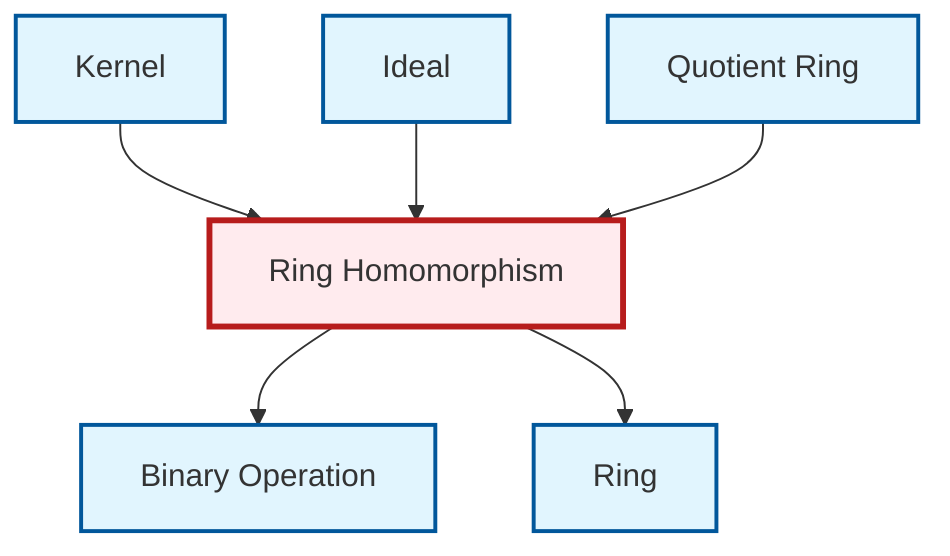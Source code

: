 graph TD
    classDef definition fill:#e1f5fe,stroke:#01579b,stroke-width:2px
    classDef theorem fill:#f3e5f5,stroke:#4a148c,stroke-width:2px
    classDef axiom fill:#fff3e0,stroke:#e65100,stroke-width:2px
    classDef example fill:#e8f5e9,stroke:#1b5e20,stroke-width:2px
    classDef current fill:#ffebee,stroke:#b71c1c,stroke-width:3px
    def-kernel["Kernel"]:::definition
    def-binary-operation["Binary Operation"]:::definition
    def-ideal["Ideal"]:::definition
    def-quotient-ring["Quotient Ring"]:::definition
    def-ring-homomorphism["Ring Homomorphism"]:::definition
    def-ring["Ring"]:::definition
    def-kernel --> def-ring-homomorphism
    def-ideal --> def-ring-homomorphism
    def-ring-homomorphism --> def-binary-operation
    def-quotient-ring --> def-ring-homomorphism
    def-ring-homomorphism --> def-ring
    class def-ring-homomorphism current